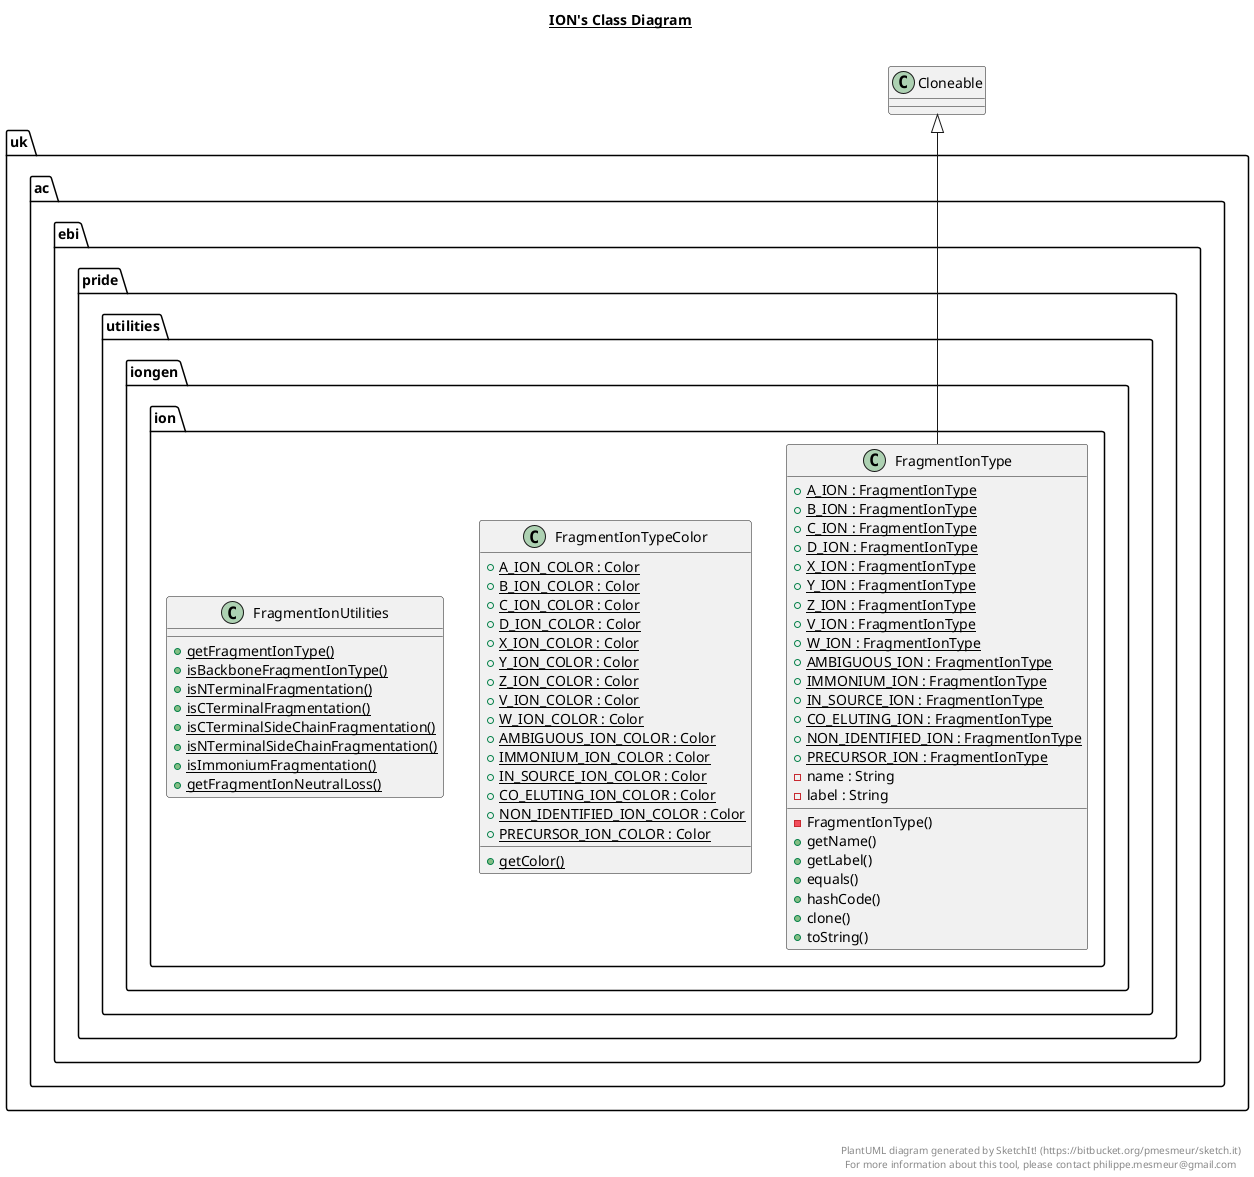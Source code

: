 @startuml

title __ION's Class Diagram__\n

  package uk.ac.ebi.pride.utilities.iongen {
    package uk.ac.ebi.pride.utilities.iongen.ion {
      class FragmentIonType {
          {static} + A_ION : FragmentIonType
          {static} + B_ION : FragmentIonType
          {static} + C_ION : FragmentIonType
          {static} + D_ION : FragmentIonType
          {static} + X_ION : FragmentIonType
          {static} + Y_ION : FragmentIonType
          {static} + Z_ION : FragmentIonType
          {static} + V_ION : FragmentIonType
          {static} + W_ION : FragmentIonType
          {static} + AMBIGUOUS_ION : FragmentIonType
          {static} + IMMONIUM_ION : FragmentIonType
          {static} + IN_SOURCE_ION : FragmentIonType
          {static} + CO_ELUTING_ION : FragmentIonType
          {static} + NON_IDENTIFIED_ION : FragmentIonType
          {static} + PRECURSOR_ION : FragmentIonType
          - name : String
          - label : String
          - FragmentIonType()
          + getName()
          + getLabel()
          + equals()
          + hashCode()
          + clone()
          + toString()
      }
    }
  }
  

  package uk.ac.ebi.pride.utilities.iongen {
    package uk.ac.ebi.pride.utilities.iongen.ion {
      class FragmentIonTypeColor {
          {static} + A_ION_COLOR : Color
          {static} + B_ION_COLOR : Color
          {static} + C_ION_COLOR : Color
          {static} + D_ION_COLOR : Color
          {static} + X_ION_COLOR : Color
          {static} + Y_ION_COLOR : Color
          {static} + Z_ION_COLOR : Color
          {static} + V_ION_COLOR : Color
          {static} + W_ION_COLOR : Color
          {static} + AMBIGUOUS_ION_COLOR : Color
          {static} + IMMONIUM_ION_COLOR : Color
          {static} + IN_SOURCE_ION_COLOR : Color
          {static} + CO_ELUTING_ION_COLOR : Color
          {static} + NON_IDENTIFIED_ION_COLOR : Color
          {static} + PRECURSOR_ION_COLOR : Color
          {static} + getColor()
      }
    }
  }
  

  package uk.ac.ebi.pride.utilities.iongen {
    package uk.ac.ebi.pride.utilities.iongen.ion {
      class FragmentIonUtilities {
          {static} + getFragmentIonType()
          {static} + isBackboneFragmentIonType()
          {static} + isNTerminalFragmentation()
          {static} + isCTerminalFragmentation()
          {static} + isCTerminalSideChainFragmentation()
          {static} + isNTerminalSideChainFragmentation()
          {static} + isImmoniumFragmentation()
          {static} + getFragmentIonNeutralLoss()
      }
    }
  }
  

  FragmentIonType -up-|> Cloneable


right footer


PlantUML diagram generated by SketchIt! (https://bitbucket.org/pmesmeur/sketch.it)
For more information about this tool, please contact philippe.mesmeur@gmail.com
endfooter

@enduml
